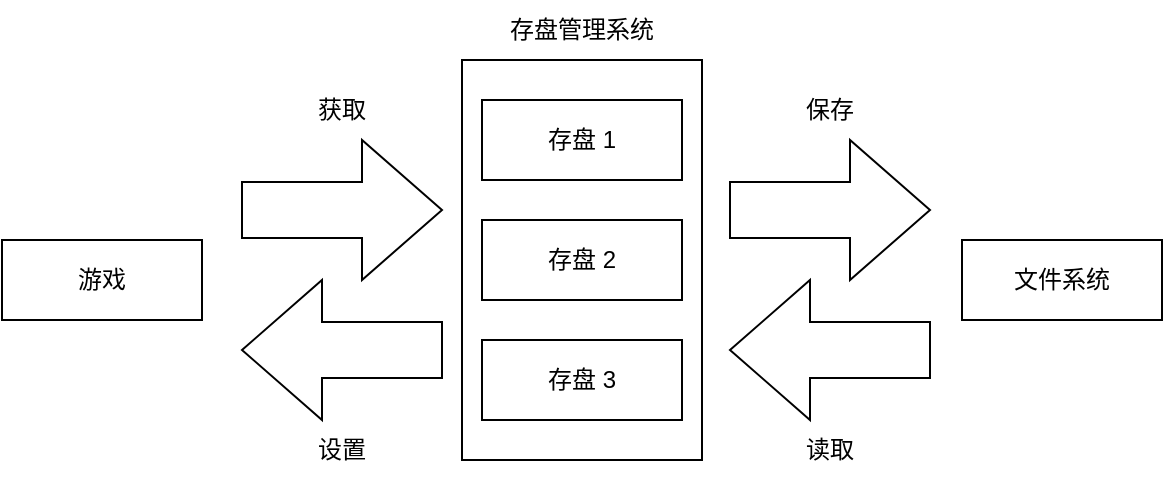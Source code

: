 <mxfile version="22.1.11" type="device">
  <diagram name="第 1 页" id="wP09zzcqBdjWyEU6tM9Q">
    <mxGraphModel dx="1434" dy="844" grid="1" gridSize="10" guides="1" tooltips="1" connect="1" arrows="1" fold="1" page="1" pageScale="1" pageWidth="827" pageHeight="1169" math="0" shadow="0">
      <root>
        <mxCell id="0" />
        <mxCell id="1" parent="0" />
        <mxCell id="SKJmTpDxtaklbQMXJs32-1" value="游戏" style="whiteSpace=wrap;html=1;align=center;" vertex="1" parent="1">
          <mxGeometry y="360" width="100" height="40" as="geometry" />
        </mxCell>
        <mxCell id="SKJmTpDxtaklbQMXJs32-3" value="" style="group" vertex="1" connectable="0" parent="1">
          <mxGeometry x="120" y="280" width="100" height="200" as="geometry" />
        </mxCell>
        <mxCell id="SKJmTpDxtaklbQMXJs32-4" value="" style="html=1;shadow=0;dashed=0;align=center;verticalAlign=middle;shape=mxgraph.arrows2.arrow;dy=0.6;dx=40;notch=0;" vertex="1" parent="SKJmTpDxtaklbQMXJs32-3">
          <mxGeometry y="30" width="100" height="70" as="geometry" />
        </mxCell>
        <mxCell id="SKJmTpDxtaklbQMXJs32-5" value="" style="html=1;shadow=0;dashed=0;align=center;verticalAlign=middle;shape=mxgraph.arrows2.arrow;dy=0.6;dx=40;flipH=1;notch=0;" vertex="1" parent="SKJmTpDxtaklbQMXJs32-3">
          <mxGeometry y="100" width="100" height="70" as="geometry" />
        </mxCell>
        <mxCell id="SKJmTpDxtaklbQMXJs32-6" value="获取" style="text;html=1;strokeColor=none;fillColor=none;align=center;verticalAlign=middle;whiteSpace=wrap;rounded=0;" vertex="1" parent="SKJmTpDxtaklbQMXJs32-3">
          <mxGeometry x="20" width="60" height="30" as="geometry" />
        </mxCell>
        <mxCell id="SKJmTpDxtaklbQMXJs32-7" value="设置" style="text;html=1;strokeColor=none;fillColor=none;align=center;verticalAlign=middle;whiteSpace=wrap;rounded=0;" vertex="1" parent="SKJmTpDxtaklbQMXJs32-3">
          <mxGeometry x="20" y="170" width="60" height="30" as="geometry" />
        </mxCell>
        <mxCell id="SKJmTpDxtaklbQMXJs32-8" value="" style="group" vertex="1" connectable="0" parent="1">
          <mxGeometry x="364" y="280" width="100" height="200" as="geometry" />
        </mxCell>
        <mxCell id="SKJmTpDxtaklbQMXJs32-9" value="" style="html=1;shadow=0;dashed=0;align=center;verticalAlign=middle;shape=mxgraph.arrows2.arrow;dy=0.6;dx=40;notch=0;" vertex="1" parent="SKJmTpDxtaklbQMXJs32-8">
          <mxGeometry y="30" width="100" height="70" as="geometry" />
        </mxCell>
        <mxCell id="SKJmTpDxtaklbQMXJs32-10" value="" style="html=1;shadow=0;dashed=0;align=center;verticalAlign=middle;shape=mxgraph.arrows2.arrow;dy=0.6;dx=40;flipH=1;notch=0;" vertex="1" parent="SKJmTpDxtaklbQMXJs32-8">
          <mxGeometry y="100" width="100" height="70" as="geometry" />
        </mxCell>
        <mxCell id="SKJmTpDxtaklbQMXJs32-11" value="保存" style="text;html=1;strokeColor=none;fillColor=none;align=center;verticalAlign=middle;whiteSpace=wrap;rounded=0;" vertex="1" parent="SKJmTpDxtaklbQMXJs32-8">
          <mxGeometry x="20" width="60" height="30" as="geometry" />
        </mxCell>
        <mxCell id="SKJmTpDxtaklbQMXJs32-12" value="读取" style="text;html=1;strokeColor=none;fillColor=none;align=center;verticalAlign=middle;whiteSpace=wrap;rounded=0;" vertex="1" parent="SKJmTpDxtaklbQMXJs32-8">
          <mxGeometry x="20" y="170" width="60" height="30" as="geometry" />
        </mxCell>
        <mxCell id="SKJmTpDxtaklbQMXJs32-13" value="文件系统" style="whiteSpace=wrap;html=1;align=center;" vertex="1" parent="1">
          <mxGeometry x="480" y="360" width="100" height="40" as="geometry" />
        </mxCell>
        <mxCell id="SKJmTpDxtaklbQMXJs32-23" value="" style="group" vertex="1" connectable="0" parent="1">
          <mxGeometry x="230" y="240" width="120" height="230" as="geometry" />
        </mxCell>
        <mxCell id="SKJmTpDxtaklbQMXJs32-17" value="" style="rounded=0;whiteSpace=wrap;html=1;" vertex="1" parent="SKJmTpDxtaklbQMXJs32-23">
          <mxGeometry y="30" width="120" height="200" as="geometry" />
        </mxCell>
        <mxCell id="SKJmTpDxtaklbQMXJs32-19" value="存盘 1" style="whiteSpace=wrap;html=1;align=center;" vertex="1" parent="SKJmTpDxtaklbQMXJs32-23">
          <mxGeometry x="10" y="50" width="100" height="40" as="geometry" />
        </mxCell>
        <mxCell id="SKJmTpDxtaklbQMXJs32-20" value="存盘 2" style="whiteSpace=wrap;html=1;align=center;" vertex="1" parent="SKJmTpDxtaklbQMXJs32-23">
          <mxGeometry x="10" y="110" width="100" height="40" as="geometry" />
        </mxCell>
        <mxCell id="SKJmTpDxtaklbQMXJs32-21" value="存盘 3" style="whiteSpace=wrap;html=1;align=center;" vertex="1" parent="SKJmTpDxtaklbQMXJs32-23">
          <mxGeometry x="10" y="170" width="100" height="40" as="geometry" />
        </mxCell>
        <mxCell id="SKJmTpDxtaklbQMXJs32-22" value="存盘管理系统" style="text;html=1;strokeColor=none;fillColor=none;align=center;verticalAlign=middle;whiteSpace=wrap;rounded=0;" vertex="1" parent="SKJmTpDxtaklbQMXJs32-23">
          <mxGeometry x="10" width="100" height="30" as="geometry" />
        </mxCell>
      </root>
    </mxGraphModel>
  </diagram>
</mxfile>
